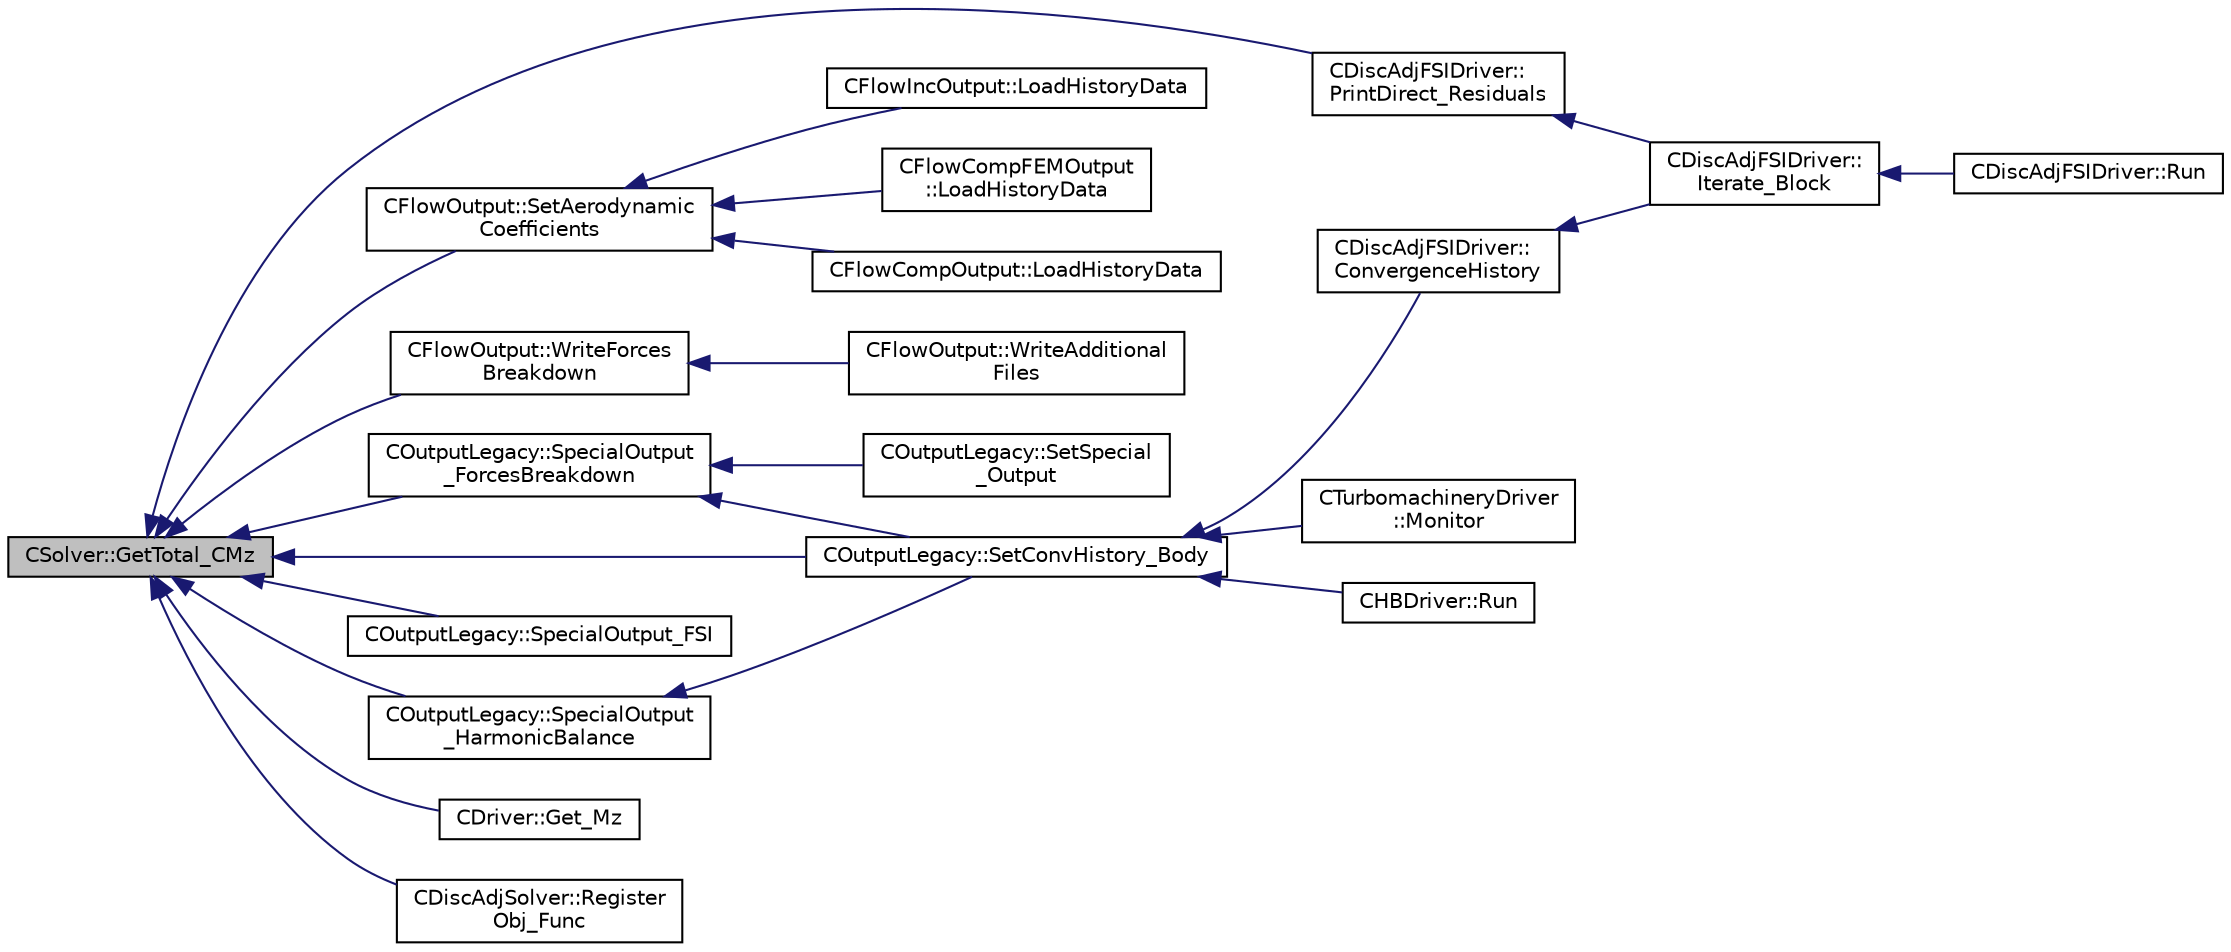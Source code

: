 digraph "CSolver::GetTotal_CMz"
{
  edge [fontname="Helvetica",fontsize="10",labelfontname="Helvetica",labelfontsize="10"];
  node [fontname="Helvetica",fontsize="10",shape=record];
  rankdir="LR";
  Node3193 [label="CSolver::GetTotal_CMz",height=0.2,width=0.4,color="black", fillcolor="grey75", style="filled", fontcolor="black"];
  Node3193 -> Node3194 [dir="back",color="midnightblue",fontsize="10",style="solid",fontname="Helvetica"];
  Node3194 [label="CDiscAdjFSIDriver::\lPrintDirect_Residuals",height=0.2,width=0.4,color="black", fillcolor="white", style="filled",URL="$class_c_disc_adj_f_s_i_driver.html#a7e0a0d0ea10f8c6af312d6ec448329c6",tooltip="Load the restarts for fluid, structure and mesh. "];
  Node3194 -> Node3195 [dir="back",color="midnightblue",fontsize="10",style="solid",fontname="Helvetica"];
  Node3195 [label="CDiscAdjFSIDriver::\lIterate_Block",height=0.2,width=0.4,color="black", fillcolor="white", style="filled",URL="$class_c_disc_adj_f_s_i_driver.html#a84949f139fa795b7d34d6ff77e82eb5c",tooltip="Iterate a certain block for adjoint FSI - may be the whole set of variables or independent and subite..."];
  Node3195 -> Node3196 [dir="back",color="midnightblue",fontsize="10",style="solid",fontname="Helvetica"];
  Node3196 [label="CDiscAdjFSIDriver::Run",height=0.2,width=0.4,color="black", fillcolor="white", style="filled",URL="$class_c_disc_adj_f_s_i_driver.html#a2e965d6e9c4dcfc296077cae225cab21",tooltip="Run a Discrete Adjoint iteration for the FSI problem. "];
  Node3193 -> Node3197 [dir="back",color="midnightblue",fontsize="10",style="solid",fontname="Helvetica"];
  Node3197 [label="CFlowOutput::SetAerodynamic\lCoefficients",height=0.2,width=0.4,color="black", fillcolor="white", style="filled",URL="$class_c_flow_output.html#a849b56a2455df612cf6ab01f6dfacb3c",tooltip="Set the value of the aerodynamic coefficients. "];
  Node3197 -> Node3198 [dir="back",color="midnightblue",fontsize="10",style="solid",fontname="Helvetica"];
  Node3198 [label="CFlowCompFEMOutput\l::LoadHistoryData",height=0.2,width=0.4,color="black", fillcolor="white", style="filled",URL="$class_c_flow_comp_f_e_m_output.html#a0a4561b8ab0dffd1052f884062fd9710",tooltip="Load the history output field values. "];
  Node3197 -> Node3199 [dir="back",color="midnightblue",fontsize="10",style="solid",fontname="Helvetica"];
  Node3199 [label="CFlowCompOutput::LoadHistoryData",height=0.2,width=0.4,color="black", fillcolor="white", style="filled",URL="$class_c_flow_comp_output.html#a393cb19a691990ee6e88f844eccc79ed",tooltip="Load the history output field values. "];
  Node3197 -> Node3200 [dir="back",color="midnightblue",fontsize="10",style="solid",fontname="Helvetica"];
  Node3200 [label="CFlowIncOutput::LoadHistoryData",height=0.2,width=0.4,color="black", fillcolor="white", style="filled",URL="$class_c_flow_inc_output.html#a466112efa2e3a89cdd2456701a0480b5",tooltip="Load the history output field values. "];
  Node3193 -> Node3201 [dir="back",color="midnightblue",fontsize="10",style="solid",fontname="Helvetica"];
  Node3201 [label="CFlowOutput::WriteForces\lBreakdown",height=0.2,width=0.4,color="black", fillcolor="white", style="filled",URL="$class_c_flow_output.html#afacedef2006aa6fcf8c9a312b5f4430c",tooltip="Write the forces breakdown file. "];
  Node3201 -> Node3202 [dir="back",color="midnightblue",fontsize="10",style="solid",fontname="Helvetica"];
  Node3202 [label="CFlowOutput::WriteAdditional\lFiles",height=0.2,width=0.4,color="black", fillcolor="white", style="filled",URL="$class_c_flow_output.html#aaac3fb7b2575967b157c306065ab1ea8",tooltip="Write any additional files defined for the current solver. "];
  Node3193 -> Node3203 [dir="back",color="midnightblue",fontsize="10",style="solid",fontname="Helvetica"];
  Node3203 [label="COutputLegacy::SetConvHistory_Body",height=0.2,width=0.4,color="black", fillcolor="white", style="filled",URL="$class_c_output_legacy.html#a217cc0d778a3828499189a9debee47c6",tooltip="Write the history file and the convergence on the screen for serial computations. ..."];
  Node3203 -> Node3204 [dir="back",color="midnightblue",fontsize="10",style="solid",fontname="Helvetica"];
  Node3204 [label="CTurbomachineryDriver\l::Monitor",height=0.2,width=0.4,color="black", fillcolor="white", style="filled",URL="$class_c_turbomachinery_driver.html#a41d7b50bbacef68eb5436293ebb2da4f",tooltip="Monitor the computation. "];
  Node3203 -> Node3205 [dir="back",color="midnightblue",fontsize="10",style="solid",fontname="Helvetica"];
  Node3205 [label="CHBDriver::Run",height=0.2,width=0.4,color="black", fillcolor="white", style="filled",URL="$class_c_h_b_driver.html#a98c0448a8e0404845ee54e25b62eaea9",tooltip="Run a single iteration of a Harmonic Balance problem. "];
  Node3203 -> Node3206 [dir="back",color="midnightblue",fontsize="10",style="solid",fontname="Helvetica"];
  Node3206 [label="CDiscAdjFSIDriver::\lConvergenceHistory",height=0.2,width=0.4,color="black", fillcolor="white", style="filled",URL="$class_c_disc_adj_f_s_i_driver.html#a139dfa2442613879f2b15f28a09c2bd5",tooltip="Output the convergence history. "];
  Node3206 -> Node3195 [dir="back",color="midnightblue",fontsize="10",style="solid",fontname="Helvetica"];
  Node3193 -> Node3207 [dir="back",color="midnightblue",fontsize="10",style="solid",fontname="Helvetica"];
  Node3207 [label="COutputLegacy::SpecialOutput\l_ForcesBreakdown",height=0.2,width=0.4,color="black", fillcolor="white", style="filled",URL="$class_c_output_legacy.html#ab1ca98c0c4b16e9b75f06744e10d47c8",tooltip="Write the history file and the convergence on the screen for serial computations. ..."];
  Node3207 -> Node3203 [dir="back",color="midnightblue",fontsize="10",style="solid",fontname="Helvetica"];
  Node3207 -> Node3208 [dir="back",color="midnightblue",fontsize="10",style="solid",fontname="Helvetica"];
  Node3208 [label="COutputLegacy::SetSpecial\l_Output",height=0.2,width=0.4,color="black", fillcolor="white", style="filled",URL="$class_c_output_legacy.html#ab087aa06a268f2a2b96ead0cd32c0c41",tooltip="Writes the special output files. "];
  Node3193 -> Node3209 [dir="back",color="midnightblue",fontsize="10",style="solid",fontname="Helvetica"];
  Node3209 [label="COutputLegacy::SpecialOutput_FSI",height=0.2,width=0.4,color="black", fillcolor="white", style="filled",URL="$class_c_output_legacy.html#aadde14a2d1374676b5c9dbdb91401ed8",tooltip="Create and write the file with the FSI convergence history. "];
  Node3193 -> Node3210 [dir="back",color="midnightblue",fontsize="10",style="solid",fontname="Helvetica"];
  Node3210 [label="COutputLegacy::SpecialOutput\l_HarmonicBalance",height=0.2,width=0.4,color="black", fillcolor="white", style="filled",URL="$class_c_output_legacy.html#a5e9f263fb67265e07a007ffbe74015b4",tooltip="Write the output file for harmonic balance for each time-instance. "];
  Node3210 -> Node3203 [dir="back",color="midnightblue",fontsize="10",style="solid",fontname="Helvetica"];
  Node3193 -> Node3211 [dir="back",color="midnightblue",fontsize="10",style="solid",fontname="Helvetica"];
  Node3211 [label="CDriver::Get_Mz",height=0.2,width=0.4,color="black", fillcolor="white", style="filled",URL="$class_c_driver.html#ad5e35a634f8c4eb2e6da44dce969d238",tooltip="Get the total z moment. "];
  Node3193 -> Node3212 [dir="back",color="midnightblue",fontsize="10",style="solid",fontname="Helvetica"];
  Node3212 [label="CDiscAdjSolver::Register\lObj_Func",height=0.2,width=0.4,color="black", fillcolor="white", style="filled",URL="$class_c_disc_adj_solver.html#a021bde37a7532ce497cb3c5688b865b9",tooltip="Register the objective function as output. "];
}
